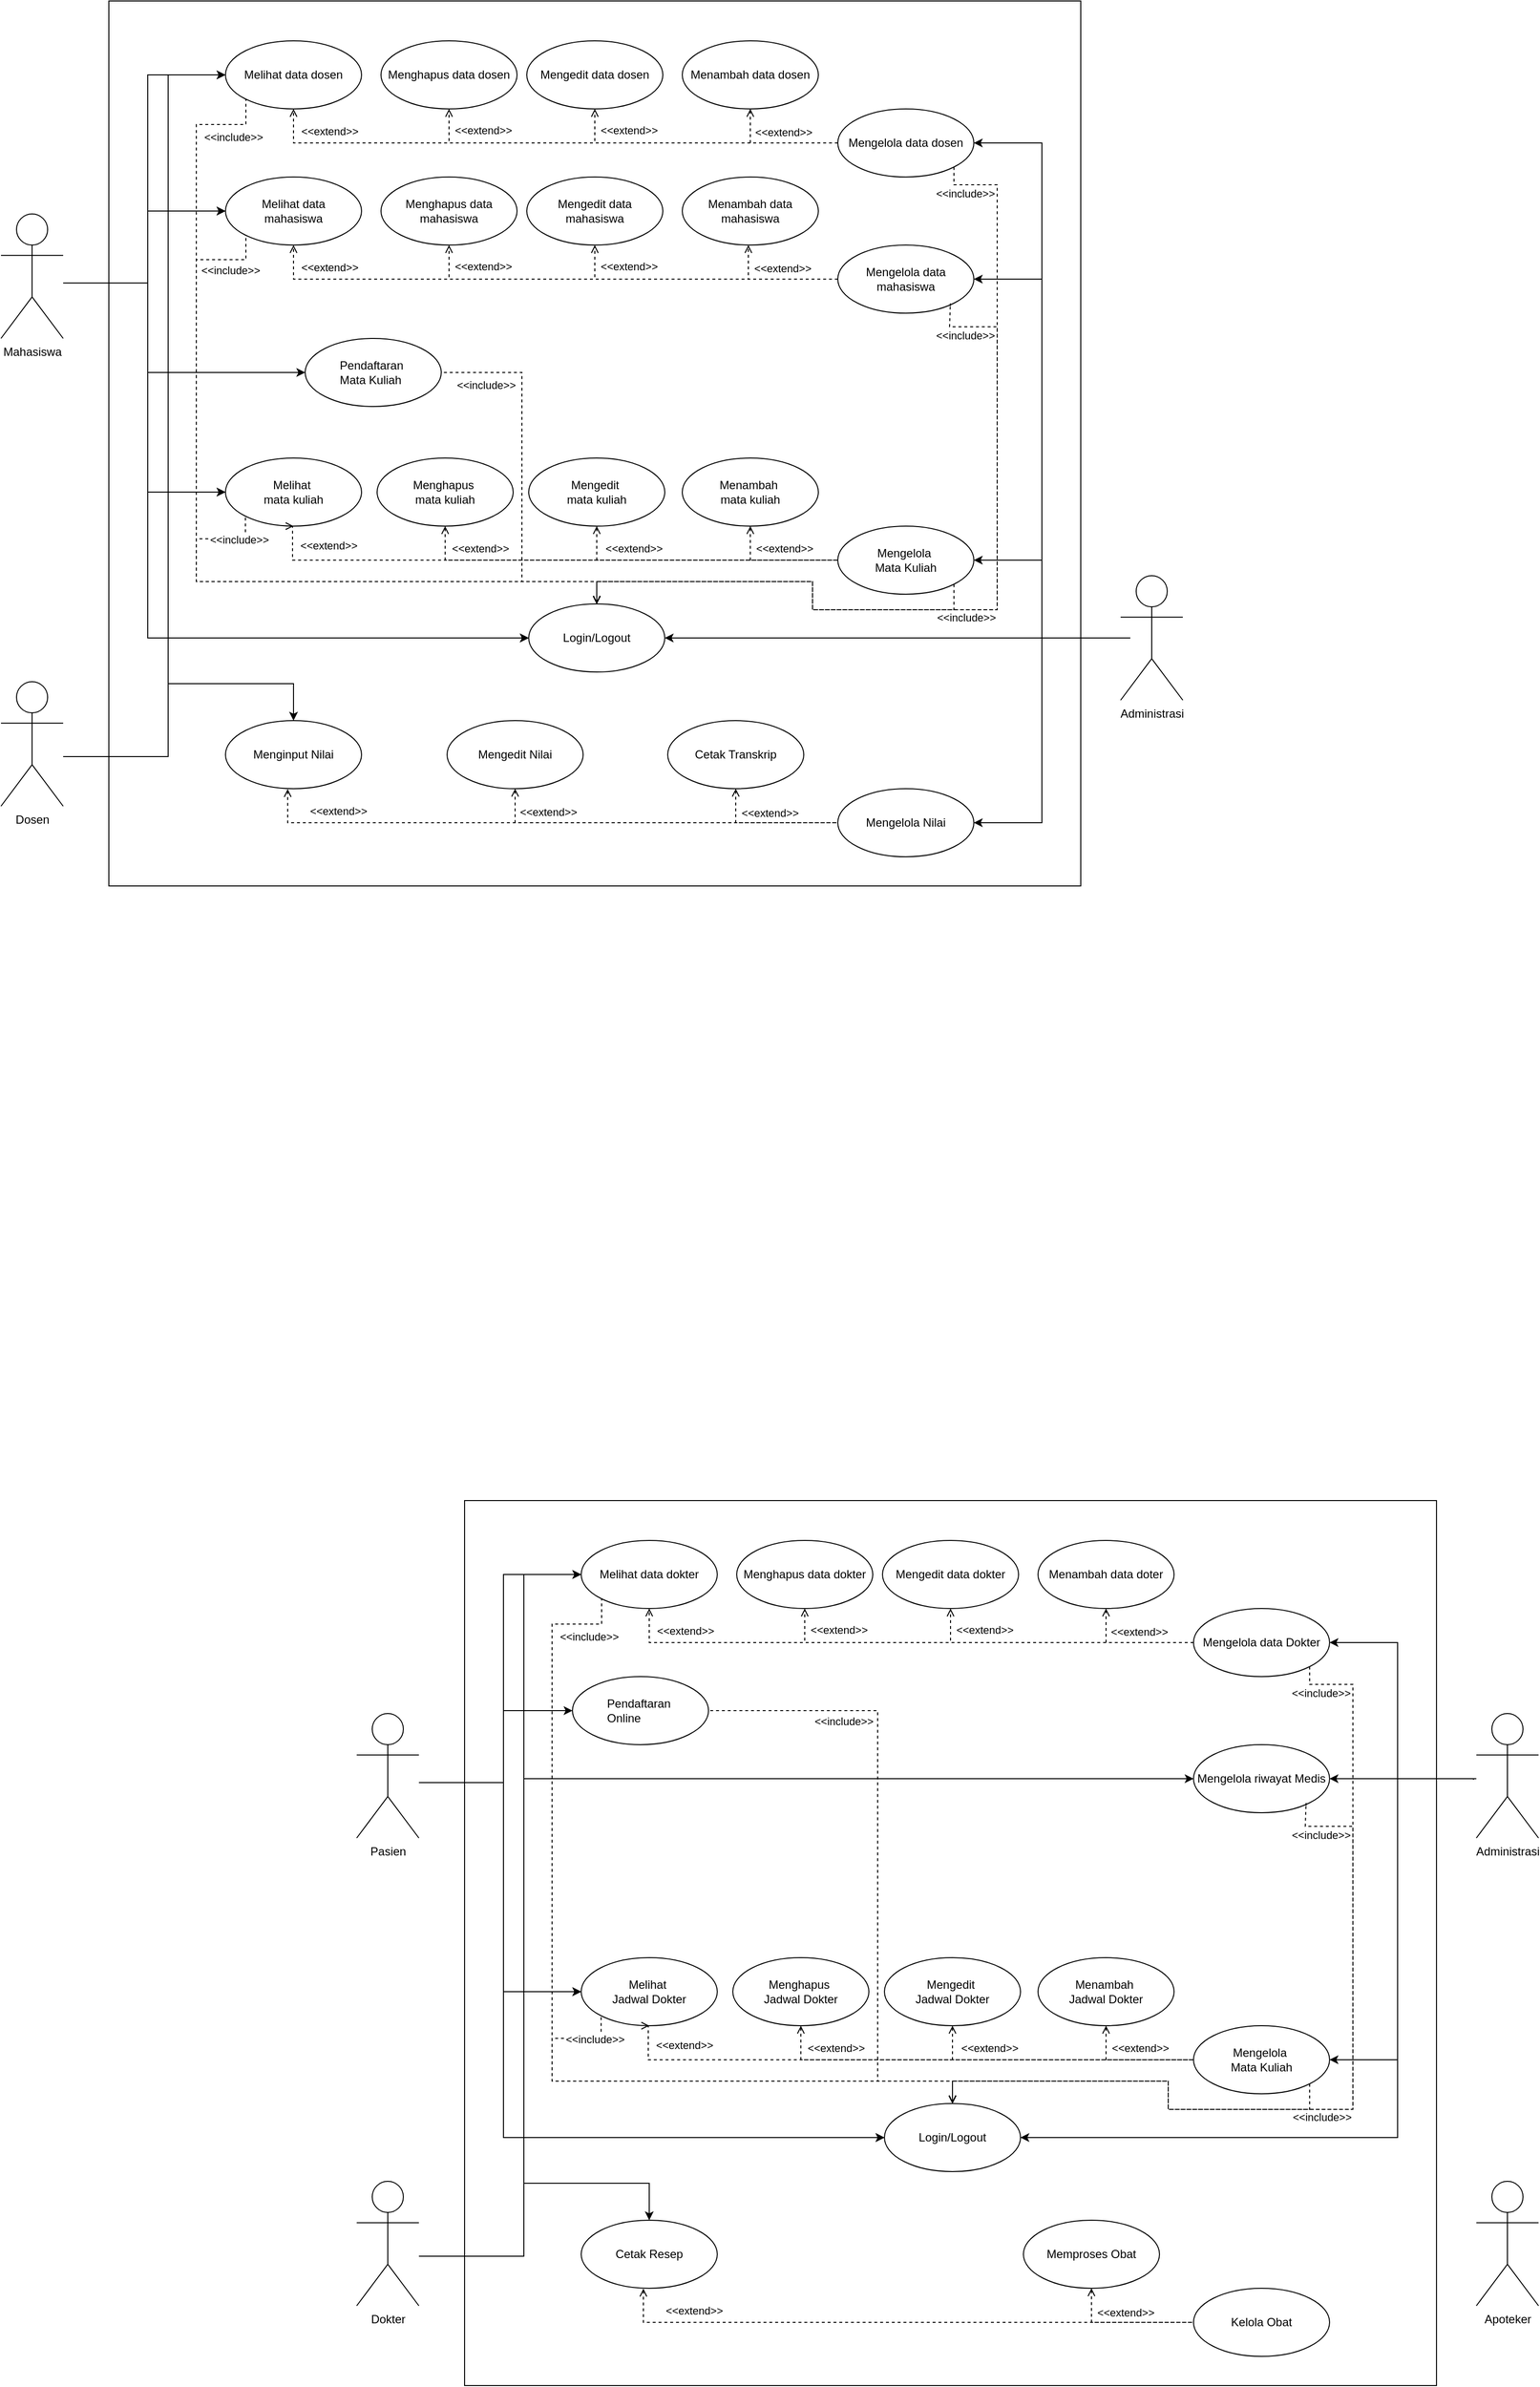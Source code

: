 <mxfile version="27.1.1">
  <diagram name="Page-1" id="8rumgHe_mMXuu5AurqN6">
    <mxGraphModel dx="4810" dy="235" grid="0" gridSize="10" guides="1" tooltips="1" connect="1" arrows="1" fold="1" page="0" pageScale="1" pageWidth="850" pageHeight="1100" math="0" shadow="0">
      <root>
        <mxCell id="0" />
        <mxCell id="1" parent="0" />
        <mxCell id="7anrpOQ25bI4DpiW1EM_-331" value="" style="rounded=0;whiteSpace=wrap;html=1;movable=1;resizable=1;rotatable=1;deletable=1;editable=1;locked=0;connectable=1;" vertex="1" parent="1">
          <mxGeometry x="-1225" y="1951" width="1000" height="910" as="geometry" />
        </mxCell>
        <mxCell id="7anrpOQ25bI4DpiW1EM_-332" style="edgeStyle=orthogonalEdgeStyle;rounded=0;orthogonalLoop=1;jettySize=auto;html=1;entryX=0;entryY=1;entryDx=0;entryDy=0;endArrow=none;endFill=0;dashed=1;startArrow=open;startFill=0;" edge="1" parent="1" source="7anrpOQ25bI4DpiW1EM_-335" target="7anrpOQ25bI4DpiW1EM_-396">
          <mxGeometry relative="1" as="geometry">
            <Array as="points">
              <mxPoint x="-723" y="2548" />
              <mxPoint x="-1135" y="2548" />
              <mxPoint x="-1135" y="2504" />
              <mxPoint x="-1085" y="2504" />
            </Array>
          </mxGeometry>
        </mxCell>
        <mxCell id="7anrpOQ25bI4DpiW1EM_-333" value="&amp;lt;&amp;lt;include&amp;gt;&amp;gt;" style="edgeLabel;html=1;align=center;verticalAlign=middle;resizable=0;points=[];" connectable="0" vertex="1" parent="7anrpOQ25bI4DpiW1EM_-332">
          <mxGeometry x="0.379" y="1" relative="1" as="geometry">
            <mxPoint x="-10" y="-44" as="offset" />
          </mxGeometry>
        </mxCell>
        <mxCell id="7anrpOQ25bI4DpiW1EM_-335" value="Login/Logout" style="ellipse;whiteSpace=wrap;html=1;" vertex="1" parent="1">
          <mxGeometry x="-793" y="2571" width="140" height="70" as="geometry" />
        </mxCell>
        <mxCell id="7anrpOQ25bI4DpiW1EM_-336" style="edgeStyle=orthogonalEdgeStyle;rounded=0;orthogonalLoop=1;jettySize=auto;html=1;entryX=0.5;entryY=1;entryDx=0;entryDy=0;dashed=1;startArrow=none;startFill=0;endArrow=open;endFill=0;" edge="1" parent="1" source="7anrpOQ25bI4DpiW1EM_-338" target="7anrpOQ25bI4DpiW1EM_-341">
          <mxGeometry relative="1" as="geometry" />
        </mxCell>
        <mxCell id="7anrpOQ25bI4DpiW1EM_-337" value="&amp;lt;&amp;lt;extend&amp;gt;&amp;gt;" style="edgeLabel;html=1;align=center;verticalAlign=middle;resizable=0;points=[];" connectable="0" vertex="1" parent="7anrpOQ25bI4DpiW1EM_-336">
          <mxGeometry x="0.819" y="-2" relative="1" as="geometry">
            <mxPoint x="32" y="12" as="offset" />
          </mxGeometry>
        </mxCell>
        <mxCell id="7anrpOQ25bI4DpiW1EM_-338" value="Mengelola data dosen" style="ellipse;whiteSpace=wrap;html=1;" vertex="1" parent="1">
          <mxGeometry x="-475" y="2062" width="140" height="70" as="geometry" />
        </mxCell>
        <mxCell id="7anrpOQ25bI4DpiW1EM_-339" value="Melihat data dosen" style="ellipse;whiteSpace=wrap;html=1;" vertex="1" parent="1">
          <mxGeometry x="-1105" y="1992" width="140" height="70" as="geometry" />
        </mxCell>
        <mxCell id="7anrpOQ25bI4DpiW1EM_-340" value="Mengedit data dosen" style="ellipse;whiteSpace=wrap;html=1;" vertex="1" parent="1">
          <mxGeometry x="-795" y="1992" width="140" height="70" as="geometry" />
        </mxCell>
        <mxCell id="7anrpOQ25bI4DpiW1EM_-341" value="Menambah data dosen" style="ellipse;whiteSpace=wrap;html=1;" vertex="1" parent="1">
          <mxGeometry x="-635" y="1992" width="140" height="70" as="geometry" />
        </mxCell>
        <mxCell id="7anrpOQ25bI4DpiW1EM_-342" value="Menghapus data dosen" style="ellipse;whiteSpace=wrap;html=1;" vertex="1" parent="1">
          <mxGeometry x="-945" y="1992" width="140" height="70" as="geometry" />
        </mxCell>
        <mxCell id="7anrpOQ25bI4DpiW1EM_-343" style="edgeStyle=orthogonalEdgeStyle;rounded=0;orthogonalLoop=1;jettySize=auto;html=1;entryX=0.5;entryY=1;entryDx=0;entryDy=0;dashed=1;startArrow=none;startFill=0;endArrow=open;exitX=0;exitY=0.5;exitDx=0;exitDy=0;endFill=0;" edge="1" parent="1" source="7anrpOQ25bI4DpiW1EM_-338" target="7anrpOQ25bI4DpiW1EM_-340">
          <mxGeometry relative="1" as="geometry">
            <mxPoint x="-465" y="2107" as="sourcePoint" />
            <mxPoint x="-555" y="2072" as="targetPoint" />
          </mxGeometry>
        </mxCell>
        <mxCell id="7anrpOQ25bI4DpiW1EM_-344" value="&amp;lt;&amp;lt;extend&amp;gt;&amp;gt;" style="edgeLabel;html=1;align=center;verticalAlign=middle;resizable=0;points=[];" connectable="0" vertex="1" parent="7anrpOQ25bI4DpiW1EM_-343">
          <mxGeometry x="0.884" y="-1" relative="1" as="geometry">
            <mxPoint x="34" y="5" as="offset" />
          </mxGeometry>
        </mxCell>
        <mxCell id="7anrpOQ25bI4DpiW1EM_-345" style="edgeStyle=orthogonalEdgeStyle;rounded=0;orthogonalLoop=1;jettySize=auto;html=1;entryX=0.5;entryY=1;entryDx=0;entryDy=0;dashed=1;startArrow=none;startFill=0;endArrow=open;exitX=0;exitY=0.5;exitDx=0;exitDy=0;endFill=0;" edge="1" parent="1" source="7anrpOQ25bI4DpiW1EM_-338" target="7anrpOQ25bI4DpiW1EM_-342">
          <mxGeometry relative="1" as="geometry">
            <mxPoint x="-465" y="2107" as="sourcePoint" />
            <mxPoint x="-715" y="2072" as="targetPoint" />
          </mxGeometry>
        </mxCell>
        <mxCell id="7anrpOQ25bI4DpiW1EM_-346" value="&amp;lt;&amp;lt;extend&amp;gt;&amp;gt;" style="edgeLabel;html=1;align=center;verticalAlign=middle;resizable=0;points=[];" connectable="0" vertex="1" parent="7anrpOQ25bI4DpiW1EM_-345">
          <mxGeometry x="0.951" y="-2" relative="1" as="geometry">
            <mxPoint x="33" y="11" as="offset" />
          </mxGeometry>
        </mxCell>
        <mxCell id="7anrpOQ25bI4DpiW1EM_-347" style="edgeStyle=orthogonalEdgeStyle;rounded=0;orthogonalLoop=1;jettySize=auto;html=1;entryX=0.5;entryY=1;entryDx=0;entryDy=0;dashed=1;startArrow=none;startFill=0;endArrow=open;exitX=0;exitY=0.5;exitDx=0;exitDy=0;endFill=0;" edge="1" parent="1" source="7anrpOQ25bI4DpiW1EM_-338" target="7anrpOQ25bI4DpiW1EM_-339">
          <mxGeometry relative="1" as="geometry">
            <mxPoint x="-465" y="2107" as="sourcePoint" />
            <mxPoint x="-865" y="2072" as="targetPoint" />
          </mxGeometry>
        </mxCell>
        <mxCell id="7anrpOQ25bI4DpiW1EM_-348" value="&amp;lt;&amp;lt;extend&amp;gt;&amp;gt;" style="edgeLabel;html=1;align=center;verticalAlign=middle;resizable=0;points=[];" connectable="0" vertex="1" parent="7anrpOQ25bI4DpiW1EM_-347">
          <mxGeometry x="0.612" y="-3" relative="1" as="geometry">
            <mxPoint x="-44" y="-9" as="offset" />
          </mxGeometry>
        </mxCell>
        <mxCell id="7anrpOQ25bI4DpiW1EM_-349" value="Mengelola data mahasiswa" style="ellipse;whiteSpace=wrap;html=1;" vertex="1" parent="1">
          <mxGeometry x="-475" y="2202" width="140" height="70" as="geometry" />
        </mxCell>
        <mxCell id="7anrpOQ25bI4DpiW1EM_-350" value="Melihat data&lt;div&gt;mahasiswa&lt;/div&gt;" style="ellipse;whiteSpace=wrap;html=1;" vertex="1" parent="1">
          <mxGeometry x="-1105" y="2132" width="140" height="70" as="geometry" />
        </mxCell>
        <mxCell id="7anrpOQ25bI4DpiW1EM_-351" value="Mengedit data mahasiswa" style="ellipse;whiteSpace=wrap;html=1;" vertex="1" parent="1">
          <mxGeometry x="-795" y="2132" width="140" height="70" as="geometry" />
        </mxCell>
        <mxCell id="7anrpOQ25bI4DpiW1EM_-352" value="Menambah data mahasiswa" style="ellipse;whiteSpace=wrap;html=1;" vertex="1" parent="1">
          <mxGeometry x="-635" y="2132" width="140" height="70" as="geometry" />
        </mxCell>
        <mxCell id="7anrpOQ25bI4DpiW1EM_-353" value="Menghapus data mahasiswa" style="ellipse;whiteSpace=wrap;html=1;" vertex="1" parent="1">
          <mxGeometry x="-945" y="2132" width="140" height="70" as="geometry" />
        </mxCell>
        <mxCell id="7anrpOQ25bI4DpiW1EM_-354" style="edgeStyle=orthogonalEdgeStyle;rounded=0;orthogonalLoop=1;jettySize=auto;html=1;entryX=0.5;entryY=1;entryDx=0;entryDy=0;dashed=1;startArrow=none;startFill=0;endArrow=open;exitX=0;exitY=0.5;exitDx=0;exitDy=0;endFill=0;" edge="1" parent="1" source="7anrpOQ25bI4DpiW1EM_-349" target="7anrpOQ25bI4DpiW1EM_-351">
          <mxGeometry relative="1" as="geometry">
            <mxPoint x="-465" y="2247" as="sourcePoint" />
            <mxPoint x="-555" y="2212" as="targetPoint" />
          </mxGeometry>
        </mxCell>
        <mxCell id="7anrpOQ25bI4DpiW1EM_-355" value="&amp;lt;&amp;lt;extend&amp;gt;&amp;gt;" style="edgeLabel;html=1;align=center;verticalAlign=middle;resizable=0;points=[];" connectable="0" vertex="1" parent="7anrpOQ25bI4DpiW1EM_-354">
          <mxGeometry x="0.884" y="-1" relative="1" as="geometry">
            <mxPoint x="34" y="5" as="offset" />
          </mxGeometry>
        </mxCell>
        <mxCell id="7anrpOQ25bI4DpiW1EM_-356" style="edgeStyle=orthogonalEdgeStyle;rounded=0;orthogonalLoop=1;jettySize=auto;html=1;entryX=0.5;entryY=1;entryDx=0;entryDy=0;dashed=1;startArrow=none;startFill=0;endArrow=open;exitX=0;exitY=0.5;exitDx=0;exitDy=0;endFill=0;" edge="1" parent="1" source="7anrpOQ25bI4DpiW1EM_-349" target="7anrpOQ25bI4DpiW1EM_-353">
          <mxGeometry relative="1" as="geometry">
            <mxPoint x="-465" y="2247" as="sourcePoint" />
            <mxPoint x="-715" y="2212" as="targetPoint" />
          </mxGeometry>
        </mxCell>
        <mxCell id="7anrpOQ25bI4DpiW1EM_-357" value="&amp;lt;&amp;lt;extend&amp;gt;&amp;gt;" style="edgeLabel;html=1;align=center;verticalAlign=middle;resizable=0;points=[];" connectable="0" vertex="1" parent="7anrpOQ25bI4DpiW1EM_-356">
          <mxGeometry x="0.951" y="-2" relative="1" as="geometry">
            <mxPoint x="33" y="11" as="offset" />
          </mxGeometry>
        </mxCell>
        <mxCell id="7anrpOQ25bI4DpiW1EM_-358" style="edgeStyle=orthogonalEdgeStyle;rounded=0;orthogonalLoop=1;jettySize=auto;html=1;entryX=0.5;entryY=1;entryDx=0;entryDy=0;dashed=1;startArrow=none;startFill=0;endArrow=open;exitX=0;exitY=0.5;exitDx=0;exitDy=0;endFill=0;" edge="1" parent="1" source="7anrpOQ25bI4DpiW1EM_-349" target="7anrpOQ25bI4DpiW1EM_-350">
          <mxGeometry relative="1" as="geometry">
            <mxPoint x="-465" y="2247" as="sourcePoint" />
            <mxPoint x="-865" y="2212" as="targetPoint" />
          </mxGeometry>
        </mxCell>
        <mxCell id="7anrpOQ25bI4DpiW1EM_-359" value="&amp;lt;&amp;lt;extend&amp;gt;&amp;gt;" style="edgeLabel;html=1;align=center;verticalAlign=middle;resizable=0;points=[];" connectable="0" vertex="1" parent="7anrpOQ25bI4DpiW1EM_-358">
          <mxGeometry x="0.612" y="-3" relative="1" as="geometry">
            <mxPoint x="-44" y="-9" as="offset" />
          </mxGeometry>
        </mxCell>
        <mxCell id="7anrpOQ25bI4DpiW1EM_-360" style="edgeStyle=orthogonalEdgeStyle;rounded=0;orthogonalLoop=1;jettySize=auto;html=1;entryX=1;entryY=0.5;entryDx=0;entryDy=0;" edge="1" parent="1" target="7anrpOQ25bI4DpiW1EM_-338">
          <mxGeometry relative="1" as="geometry">
            <Array as="points">
              <mxPoint x="-265" y="2606" />
              <mxPoint x="-265" y="2097" />
            </Array>
            <mxPoint x="-209" y="2606" as="sourcePoint" />
            <mxPoint x="-335.0" y="2078" as="targetPoint" />
          </mxGeometry>
        </mxCell>
        <mxCell id="7anrpOQ25bI4DpiW1EM_-361" style="edgeStyle=orthogonalEdgeStyle;rounded=0;orthogonalLoop=1;jettySize=auto;html=1;entryX=1;entryY=0.5;entryDx=0;entryDy=0;" edge="1" parent="1">
          <mxGeometry relative="1" as="geometry">
            <Array as="points">
              <mxPoint x="-265" y="2606" />
              <mxPoint x="-265" y="2237" />
            </Array>
            <mxPoint x="-198" y="2606" as="sourcePoint" />
            <mxPoint x="-335.0" y="2237" as="targetPoint" />
          </mxGeometry>
        </mxCell>
        <mxCell id="7anrpOQ25bI4DpiW1EM_-363" style="edgeStyle=orthogonalEdgeStyle;rounded=0;orthogonalLoop=1;jettySize=auto;html=1;entryX=1;entryY=0.5;entryDx=0;entryDy=0;" edge="1" parent="1" source="7anrpOQ25bI4DpiW1EM_-369" target="7anrpOQ25bI4DpiW1EM_-395">
          <mxGeometry relative="1" as="geometry">
            <Array as="points">
              <mxPoint x="-265" y="2606" />
              <mxPoint x="-265" y="2526" />
            </Array>
          </mxGeometry>
        </mxCell>
        <mxCell id="7anrpOQ25bI4DpiW1EM_-364" style="edgeStyle=orthogonalEdgeStyle;rounded=0;orthogonalLoop=1;jettySize=auto;html=1;entryX=1;entryY=0.5;entryDx=0;entryDy=0;" edge="1" parent="1" source="7anrpOQ25bI4DpiW1EM_-369" target="7anrpOQ25bI4DpiW1EM_-335">
          <mxGeometry relative="1" as="geometry">
            <Array as="points">
              <mxPoint x="-223" y="2606" />
              <mxPoint x="-223" y="2606" />
            </Array>
          </mxGeometry>
        </mxCell>
        <mxCell id="7anrpOQ25bI4DpiW1EM_-369" value="Administrasi" style="shape=umlActor;verticalLabelPosition=bottom;verticalAlign=top;html=1;" vertex="1" parent="1">
          <mxGeometry x="-184" y="2542" width="64" height="128" as="geometry" />
        </mxCell>
        <mxCell id="7anrpOQ25bI4DpiW1EM_-370" style="edgeStyle=orthogonalEdgeStyle;rounded=0;orthogonalLoop=1;jettySize=auto;html=1;entryX=0;entryY=0.5;entryDx=0;entryDy=0;" edge="1" parent="1" source="7anrpOQ25bI4DpiW1EM_-377" target="7anrpOQ25bI4DpiW1EM_-339">
          <mxGeometry relative="1" as="geometry">
            <Array as="points">
              <mxPoint x="-1185" y="2241" />
              <mxPoint x="-1185" y="2027" />
            </Array>
          </mxGeometry>
        </mxCell>
        <mxCell id="7anrpOQ25bI4DpiW1EM_-371" style="edgeStyle=orthogonalEdgeStyle;rounded=0;orthogonalLoop=1;jettySize=auto;html=1;" edge="1" parent="1" source="7anrpOQ25bI4DpiW1EM_-377">
          <mxGeometry relative="1" as="geometry">
            <Array as="points">
              <mxPoint x="-1185" y="2241" />
              <mxPoint x="-1185" y="2167" />
            </Array>
            <mxPoint x="-1105" y="2167" as="targetPoint" />
          </mxGeometry>
        </mxCell>
        <mxCell id="7anrpOQ25bI4DpiW1EM_-373" style="edgeStyle=orthogonalEdgeStyle;rounded=0;orthogonalLoop=1;jettySize=auto;html=1;entryX=0;entryY=0.5;entryDx=0;entryDy=0;" edge="1" parent="1" source="7anrpOQ25bI4DpiW1EM_-377" target="7anrpOQ25bI4DpiW1EM_-396">
          <mxGeometry relative="1" as="geometry">
            <Array as="points">
              <mxPoint x="-1185" y="2241" />
              <mxPoint x="-1185" y="2456" />
            </Array>
          </mxGeometry>
        </mxCell>
        <mxCell id="7anrpOQ25bI4DpiW1EM_-374" style="edgeStyle=orthogonalEdgeStyle;rounded=0;orthogonalLoop=1;jettySize=auto;html=1;entryX=0;entryY=0.5;entryDx=0;entryDy=0;" edge="1" parent="1" source="7anrpOQ25bI4DpiW1EM_-377" target="7anrpOQ25bI4DpiW1EM_-335">
          <mxGeometry relative="1" as="geometry">
            <Array as="points">
              <mxPoint x="-1185" y="2241" />
              <mxPoint x="-1185" y="2606" />
            </Array>
          </mxGeometry>
        </mxCell>
        <mxCell id="7anrpOQ25bI4DpiW1EM_-377" value="Mahasiswa" style="shape=umlActor;verticalLabelPosition=bottom;verticalAlign=top;html=1;" vertex="1" parent="1">
          <mxGeometry x="-1336" y="2170" width="64" height="128" as="geometry" />
        </mxCell>
        <mxCell id="7anrpOQ25bI4DpiW1EM_-393" style="edgeStyle=orthogonalEdgeStyle;rounded=0;orthogonalLoop=1;jettySize=auto;html=1;exitX=1;exitY=1;exitDx=0;exitDy=0;entryX=0.5;entryY=0;entryDx=0;entryDy=0;endArrow=open;endFill=0;dashed=1;" edge="1" parent="1" source="7anrpOQ25bI4DpiW1EM_-395" target="7anrpOQ25bI4DpiW1EM_-335">
          <mxGeometry relative="1" as="geometry">
            <Array as="points">
              <mxPoint x="-355" y="2577" />
              <mxPoint x="-501" y="2577" />
              <mxPoint x="-501" y="2548" />
              <mxPoint x="-723" y="2548" />
            </Array>
          </mxGeometry>
        </mxCell>
        <mxCell id="7anrpOQ25bI4DpiW1EM_-394" value="&amp;lt;&amp;lt;include&amp;gt;&amp;gt;" style="edgeLabel;html=1;align=center;verticalAlign=middle;resizable=0;points=[];" connectable="0" vertex="1" parent="7anrpOQ25bI4DpiW1EM_-393">
          <mxGeometry x="-0.952" relative="1" as="geometry">
            <mxPoint x="12" y="24" as="offset" />
          </mxGeometry>
        </mxCell>
        <mxCell id="7anrpOQ25bI4DpiW1EM_-395" value="Mengelola&amp;nbsp;&lt;div&gt;Mata Kuliah&lt;/div&gt;" style="ellipse;whiteSpace=wrap;html=1;" vertex="1" parent="1">
          <mxGeometry x="-475" y="2491" width="140" height="70" as="geometry" />
        </mxCell>
        <mxCell id="7anrpOQ25bI4DpiW1EM_-396" value="Melihat&amp;nbsp;&lt;div&gt;mata kuliah&lt;/div&gt;" style="ellipse;whiteSpace=wrap;html=1;" vertex="1" parent="1">
          <mxGeometry x="-1105" y="2421" width="140" height="70" as="geometry" />
        </mxCell>
        <mxCell id="7anrpOQ25bI4DpiW1EM_-397" style="edgeStyle=orthogonalEdgeStyle;rounded=0;orthogonalLoop=1;jettySize=auto;html=1;entryX=0;entryY=0.5;entryDx=0;entryDy=0;exitX=0.5;exitY=1;exitDx=0;exitDy=0;dashed=1;endArrow=none;endFill=0;startArrow=open;startFill=0;" edge="1" parent="1" source="7anrpOQ25bI4DpiW1EM_-399" target="7anrpOQ25bI4DpiW1EM_-395">
          <mxGeometry relative="1" as="geometry" />
        </mxCell>
        <mxCell id="7anrpOQ25bI4DpiW1EM_-398" value="&amp;lt;&amp;lt;extend&amp;gt;&amp;gt;" style="edgeLabel;html=1;align=center;verticalAlign=middle;resizable=0;points=[];" connectable="0" vertex="1" parent="7anrpOQ25bI4DpiW1EM_-397">
          <mxGeometry x="-0.887" y="1" relative="1" as="geometry">
            <mxPoint x="37" y="7" as="offset" />
          </mxGeometry>
        </mxCell>
        <mxCell id="7anrpOQ25bI4DpiW1EM_-399" value="Mengedit&amp;nbsp;&lt;div&gt;mata kuliah&lt;/div&gt;" style="ellipse;whiteSpace=wrap;html=1;" vertex="1" parent="1">
          <mxGeometry x="-793" y="2421" width="140" height="70" as="geometry" />
        </mxCell>
        <mxCell id="7anrpOQ25bI4DpiW1EM_-400" style="edgeStyle=orthogonalEdgeStyle;rounded=0;orthogonalLoop=1;jettySize=auto;html=1;entryX=0;entryY=0.5;entryDx=0;entryDy=0;exitX=0.5;exitY=1;exitDx=0;exitDy=0;dashed=1;startArrow=open;startFill=0;endArrow=none;endFill=0;" edge="1" parent="1" source="7anrpOQ25bI4DpiW1EM_-402" target="7anrpOQ25bI4DpiW1EM_-395">
          <mxGeometry relative="1" as="geometry" />
        </mxCell>
        <mxCell id="7anrpOQ25bI4DpiW1EM_-401" value="&amp;lt;&amp;lt;extend&amp;gt;&amp;gt;" style="edgeLabel;html=1;align=center;verticalAlign=middle;resizable=0;points=[];" connectable="0" vertex="1" parent="7anrpOQ25bI4DpiW1EM_-400">
          <mxGeometry x="-0.782" y="2" relative="1" as="geometry">
            <mxPoint x="33" y="9" as="offset" />
          </mxGeometry>
        </mxCell>
        <mxCell id="7anrpOQ25bI4DpiW1EM_-402" value="Menambah&amp;nbsp;&lt;div&gt;mata kuliah&lt;/div&gt;" style="ellipse;whiteSpace=wrap;html=1;" vertex="1" parent="1">
          <mxGeometry x="-635" y="2421" width="140" height="70" as="geometry" />
        </mxCell>
        <mxCell id="7anrpOQ25bI4DpiW1EM_-403" style="edgeStyle=orthogonalEdgeStyle;rounded=0;orthogonalLoop=1;jettySize=auto;html=1;entryX=0;entryY=0.5;entryDx=0;entryDy=0;exitX=0.5;exitY=1;exitDx=0;exitDy=0;dashed=1;endArrow=none;endFill=0;startArrow=open;startFill=0;" edge="1" parent="1" source="7anrpOQ25bI4DpiW1EM_-405" target="7anrpOQ25bI4DpiW1EM_-395">
          <mxGeometry relative="1" as="geometry" />
        </mxCell>
        <mxCell id="7anrpOQ25bI4DpiW1EM_-404" value="&amp;lt;&amp;lt;extend&amp;gt;&amp;gt;" style="edgeLabel;html=1;align=center;verticalAlign=middle;resizable=0;points=[];" connectable="0" vertex="1" parent="7anrpOQ25bI4DpiW1EM_-403">
          <mxGeometry x="-0.942" y="-1" relative="1" as="geometry">
            <mxPoint x="37" y="10" as="offset" />
          </mxGeometry>
        </mxCell>
        <mxCell id="7anrpOQ25bI4DpiW1EM_-405" value="Menghapus&amp;nbsp;&lt;div&gt;mata kuliah&lt;/div&gt;" style="ellipse;whiteSpace=wrap;html=1;" vertex="1" parent="1">
          <mxGeometry x="-949" y="2421" width="140" height="70" as="geometry" />
        </mxCell>
        <mxCell id="7anrpOQ25bI4DpiW1EM_-408" style="edgeStyle=orthogonalEdgeStyle;rounded=0;orthogonalLoop=1;jettySize=auto;html=1;entryX=0.5;entryY=1;entryDx=0;entryDy=0;dashed=1;startArrow=open;startFill=0;endArrow=none;exitX=0;exitY=0.5;exitDx=0;exitDy=0;endFill=0;" edge="1" parent="1">
          <mxGeometry relative="1" as="geometry">
            <mxPoint x="-1035" y="2491" as="sourcePoint" />
            <mxPoint x="-475" y="2526" as="targetPoint" />
            <Array as="points">
              <mxPoint x="-1036" y="2491" />
              <mxPoint x="-1036" y="2526" />
            </Array>
          </mxGeometry>
        </mxCell>
        <mxCell id="7anrpOQ25bI4DpiW1EM_-409" value="&amp;lt;&amp;lt;extend&amp;gt;&amp;gt;" style="edgeLabel;html=1;align=center;verticalAlign=middle;resizable=0;points=[];" connectable="0" vertex="1" parent="7anrpOQ25bI4DpiW1EM_-408">
          <mxGeometry x="0.612" y="-3" relative="1" as="geometry">
            <mxPoint x="-408" y="-18" as="offset" />
          </mxGeometry>
        </mxCell>
        <mxCell id="7anrpOQ25bI4DpiW1EM_-430" style="edgeStyle=orthogonalEdgeStyle;rounded=0;orthogonalLoop=1;jettySize=auto;html=1;exitX=0.5;exitY=0.5;exitDx=0;exitDy=0;exitPerimeter=0;entryX=0.5;entryY=0.5;entryDx=0;entryDy=0;entryPerimeter=0;" edge="1" parent="1" source="7anrpOQ25bI4DpiW1EM_-369" target="7anrpOQ25bI4DpiW1EM_-369">
          <mxGeometry relative="1" as="geometry">
            <Array as="points" />
          </mxGeometry>
        </mxCell>
        <mxCell id="7anrpOQ25bI4DpiW1EM_-456" style="edgeStyle=orthogonalEdgeStyle;rounded=0;orthogonalLoop=1;jettySize=auto;html=1;entryX=0;entryY=0.5;entryDx=0;entryDy=0;" edge="1" parent="1" source="7anrpOQ25bI4DpiW1EM_-461" target="7anrpOQ25bI4DpiW1EM_-396">
          <mxGeometry relative="1" as="geometry">
            <mxPoint x="-1110" y="2456" as="targetPoint" />
            <Array as="points">
              <mxPoint x="-1164" y="2728" />
              <mxPoint x="-1164" y="2456" />
            </Array>
          </mxGeometry>
        </mxCell>
        <mxCell id="7anrpOQ25bI4DpiW1EM_-458" style="edgeStyle=orthogonalEdgeStyle;rounded=0;orthogonalLoop=1;jettySize=auto;html=1;entryX=0;entryY=0.5;entryDx=0;entryDy=0;" edge="1" parent="1" source="7anrpOQ25bI4DpiW1EM_-461" target="7anrpOQ25bI4DpiW1EM_-350">
          <mxGeometry relative="1" as="geometry">
            <Array as="points">
              <mxPoint x="-1164" y="2728" />
              <mxPoint x="-1164" y="2167" />
            </Array>
          </mxGeometry>
        </mxCell>
        <mxCell id="7anrpOQ25bI4DpiW1EM_-459" style="edgeStyle=orthogonalEdgeStyle;rounded=0;orthogonalLoop=1;jettySize=auto;html=1;entryX=0;entryY=0.5;entryDx=0;entryDy=0;" edge="1" parent="1" source="7anrpOQ25bI4DpiW1EM_-461" target="7anrpOQ25bI4DpiW1EM_-339">
          <mxGeometry relative="1" as="geometry">
            <Array as="points">
              <mxPoint x="-1164" y="2728" />
              <mxPoint x="-1164" y="2027" />
            </Array>
          </mxGeometry>
        </mxCell>
        <mxCell id="7anrpOQ25bI4DpiW1EM_-461" value="Dosen" style="shape=umlActor;verticalLabelPosition=bottom;verticalAlign=top;html=1;" vertex="1" parent="1">
          <mxGeometry x="-1336" y="2651" width="64" height="128" as="geometry" />
        </mxCell>
        <mxCell id="7anrpOQ25bI4DpiW1EM_-462" style="edgeStyle=orthogonalEdgeStyle;rounded=0;orthogonalLoop=1;jettySize=auto;html=1;" edge="1" parent="1" source="7anrpOQ25bI4DpiW1EM_-461" target="7anrpOQ25bI4DpiW1EM_-335">
          <mxGeometry relative="1" as="geometry">
            <mxPoint x="-794.697" y="2603.18" as="targetPoint" />
            <Array as="points">
              <mxPoint x="-1164" y="2728" />
              <mxPoint x="-1164" y="2606" />
            </Array>
          </mxGeometry>
        </mxCell>
        <mxCell id="7anrpOQ25bI4DpiW1EM_-463" style="edgeStyle=orthogonalEdgeStyle;rounded=0;orthogonalLoop=1;jettySize=auto;html=1;entryX=0.5;entryY=1;entryDx=0;entryDy=0;dashed=1;startArrow=none;startFill=0;endArrow=open;exitX=0;exitY=0.5;exitDx=0;exitDy=0;endFill=0;" edge="1" parent="1" source="7anrpOQ25bI4DpiW1EM_-349">
          <mxGeometry relative="1" as="geometry">
            <mxPoint x="-440" y="2238" as="sourcePoint" />
            <mxPoint x="-567" y="2202" as="targetPoint" />
            <Array as="points">
              <mxPoint x="-567" y="2237" />
            </Array>
          </mxGeometry>
        </mxCell>
        <mxCell id="7anrpOQ25bI4DpiW1EM_-464" value="&amp;lt;&amp;lt;extend&amp;gt;&amp;gt;" style="edgeLabel;html=1;align=center;verticalAlign=middle;resizable=0;points=[];" connectable="0" vertex="1" parent="7anrpOQ25bI4DpiW1EM_-463">
          <mxGeometry x="0.884" y="-1" relative="1" as="geometry">
            <mxPoint x="34" y="16" as="offset" />
          </mxGeometry>
        </mxCell>
        <mxCell id="7anrpOQ25bI4DpiW1EM_-466" style="edgeStyle=orthogonalEdgeStyle;rounded=0;orthogonalLoop=1;jettySize=auto;html=1;endArrow=none;endFill=0;dashed=1;startArrow=open;startFill=0;" edge="1" parent="1" target="7anrpOQ25bI4DpiW1EM_-350">
          <mxGeometry relative="1" as="geometry">
            <Array as="points">
              <mxPoint x="-723" y="2548" />
              <mxPoint x="-1135" y="2548" />
              <mxPoint x="-1135" y="2217" />
              <mxPoint x="-1084" y="2217" />
            </Array>
            <mxPoint x="-723" y="2571" as="sourcePoint" />
            <mxPoint x="-1085" y="2192" as="targetPoint" />
          </mxGeometry>
        </mxCell>
        <mxCell id="7anrpOQ25bI4DpiW1EM_-468" value="&amp;lt;&amp;lt;include&amp;gt;&amp;gt;" style="edgeLabel;html=1;align=center;verticalAlign=middle;resizable=0;points=[];" connectable="0" vertex="1" parent="7anrpOQ25bI4DpiW1EM_-466">
          <mxGeometry x="0.902" y="1" relative="1" as="geometry">
            <mxPoint y="12" as="offset" />
          </mxGeometry>
        </mxCell>
        <mxCell id="7anrpOQ25bI4DpiW1EM_-469" style="edgeStyle=orthogonalEdgeStyle;rounded=0;orthogonalLoop=1;jettySize=auto;html=1;endArrow=none;endFill=0;dashed=1;startArrow=open;startFill=0;" edge="1" parent="1" source="7anrpOQ25bI4DpiW1EM_-335" target="7anrpOQ25bI4DpiW1EM_-339">
          <mxGeometry relative="1" as="geometry">
            <Array as="points">
              <mxPoint x="-723" y="2548" />
              <mxPoint x="-1135" y="2548" />
              <mxPoint x="-1135" y="2078" />
              <mxPoint x="-1084" y="2078" />
            </Array>
            <mxPoint x="-723" y="2549" as="sourcePoint" />
            <mxPoint x="-1084" y="2170" as="targetPoint" />
          </mxGeometry>
        </mxCell>
        <mxCell id="7anrpOQ25bI4DpiW1EM_-470" value="&amp;lt;&amp;lt;include&amp;gt;&amp;gt;" style="edgeLabel;html=1;align=center;verticalAlign=middle;resizable=0;points=[];" connectable="0" vertex="1" parent="7anrpOQ25bI4DpiW1EM_-469">
          <mxGeometry x="0.902" y="1" relative="1" as="geometry">
            <mxPoint x="9" y="14" as="offset" />
          </mxGeometry>
        </mxCell>
        <mxCell id="7anrpOQ25bI4DpiW1EM_-477" style="edgeStyle=orthogonalEdgeStyle;rounded=0;orthogonalLoop=1;jettySize=auto;html=1;entryX=0.5;entryY=0;entryDx=0;entryDy=0;dashed=1;endArrow=open;endFill=0;exitX=0.827;exitY=0.897;exitDx=0;exitDy=0;exitPerimeter=0;" edge="1" parent="1" source="7anrpOQ25bI4DpiW1EM_-349" target="7anrpOQ25bI4DpiW1EM_-335">
          <mxGeometry relative="1" as="geometry">
            <mxPoint x="-345" y="2266" as="sourcePoint" />
            <mxPoint x="-713" y="2581" as="targetPoint" />
            <Array as="points">
              <mxPoint x="-359" y="2262" />
              <mxPoint x="-360" y="2262" />
              <mxPoint x="-360" y="2286" />
              <mxPoint x="-311" y="2286" />
              <mxPoint x="-311" y="2577" />
              <mxPoint x="-501" y="2577" />
              <mxPoint x="-501" y="2548" />
              <mxPoint x="-723" y="2548" />
            </Array>
          </mxGeometry>
        </mxCell>
        <mxCell id="7anrpOQ25bI4DpiW1EM_-478" value="&amp;lt;&amp;lt;include&amp;gt;&amp;gt;" style="edgeLabel;html=1;align=center;verticalAlign=middle;resizable=0;points=[];" connectable="0" vertex="1" parent="7anrpOQ25bI4DpiW1EM_-477">
          <mxGeometry x="-0.836" y="2" relative="1" as="geometry">
            <mxPoint x="-25" y="11" as="offset" />
          </mxGeometry>
        </mxCell>
        <mxCell id="7anrpOQ25bI4DpiW1EM_-487" style="edgeStyle=orthogonalEdgeStyle;rounded=0;orthogonalLoop=1;jettySize=auto;html=1;entryX=0.5;entryY=0;entryDx=0;entryDy=0;exitX=1;exitY=1;exitDx=0;exitDy=0;dashed=1;endArrow=open;endFill=0;" edge="1" parent="1" source="7anrpOQ25bI4DpiW1EM_-338" target="7anrpOQ25bI4DpiW1EM_-335">
          <mxGeometry relative="1" as="geometry">
            <mxPoint x="-346" y="2411" as="sourcePoint" />
            <mxPoint x="-713" y="2581" as="targetPoint" />
            <Array as="points">
              <mxPoint x="-355" y="2140" />
              <mxPoint x="-311" y="2140" />
              <mxPoint x="-311" y="2577" />
              <mxPoint x="-501" y="2577" />
              <mxPoint x="-501" y="2548" />
              <mxPoint x="-723" y="2548" />
            </Array>
          </mxGeometry>
        </mxCell>
        <mxCell id="7anrpOQ25bI4DpiW1EM_-488" value="&amp;lt;&amp;lt;include&amp;gt;&amp;gt;" style="edgeLabel;html=1;align=center;verticalAlign=middle;resizable=0;points=[];" connectable="0" vertex="1" parent="7anrpOQ25bI4DpiW1EM_-487">
          <mxGeometry x="-0.861" y="2" relative="1" as="geometry">
            <mxPoint x="-35" y="5" as="offset" />
          </mxGeometry>
        </mxCell>
        <mxCell id="7anrpOQ25bI4DpiW1EM_-491" value="&lt;div style=&quot;text-align: left;&quot;&gt;Pendaftaran&amp;nbsp;&lt;/div&gt;&lt;div style=&quot;text-align: left;&quot;&gt;Mata Kuliah&lt;/div&gt;" style="ellipse;whiteSpace=wrap;html=1;" vertex="1" parent="1">
          <mxGeometry x="-1023" y="2298" width="140" height="70" as="geometry" />
        </mxCell>
        <mxCell id="7anrpOQ25bI4DpiW1EM_-494" style="edgeStyle=orthogonalEdgeStyle;rounded=0;orthogonalLoop=1;jettySize=auto;html=1;entryX=0;entryY=0.5;entryDx=0;entryDy=0;" edge="1" parent="1" target="7anrpOQ25bI4DpiW1EM_-491">
          <mxGeometry relative="1" as="geometry">
            <Array as="points">
              <mxPoint x="-1262" y="2241" />
              <mxPoint x="-1185" y="2241" />
              <mxPoint x="-1185" y="2333" />
            </Array>
            <mxPoint x="-1271" y="2241" as="sourcePoint" />
            <mxPoint x="-1091" y="2766" as="targetPoint" />
          </mxGeometry>
        </mxCell>
        <mxCell id="7anrpOQ25bI4DpiW1EM_-495" style="edgeStyle=orthogonalEdgeStyle;rounded=0;orthogonalLoop=1;jettySize=auto;html=1;entryX=1;entryY=0.5;entryDx=0;entryDy=0;endArrow=none;endFill=0;dashed=1;startArrow=open;startFill=0;exitX=0.5;exitY=0;exitDx=0;exitDy=0;" edge="1" parent="1" source="7anrpOQ25bI4DpiW1EM_-335" target="7anrpOQ25bI4DpiW1EM_-491">
          <mxGeometry relative="1" as="geometry">
            <Array as="points">
              <mxPoint x="-723" y="2548" />
              <mxPoint x="-800" y="2548" />
              <mxPoint x="-800" y="2333" />
            </Array>
            <mxPoint x="-713" y="2581" as="sourcePoint" />
            <mxPoint x="-1074" y="2491" as="targetPoint" />
          </mxGeometry>
        </mxCell>
        <mxCell id="7anrpOQ25bI4DpiW1EM_-496" value="&amp;lt;&amp;lt;include&amp;gt;&amp;gt;" style="edgeLabel;html=1;align=center;verticalAlign=middle;resizable=0;points=[];" connectable="0" vertex="1" parent="7anrpOQ25bI4DpiW1EM_-495">
          <mxGeometry x="0.379" y="1" relative="1" as="geometry">
            <mxPoint x="-36" y="-28" as="offset" />
          </mxGeometry>
        </mxCell>
        <mxCell id="7anrpOQ25bI4DpiW1EM_-498" value="Mengelola Nilai" style="ellipse;whiteSpace=wrap;html=1;" vertex="1" parent="1">
          <mxGeometry x="-475" y="2761" width="140" height="70" as="geometry" />
        </mxCell>
        <mxCell id="7anrpOQ25bI4DpiW1EM_-499" value="Menginput Nilai" style="ellipse;whiteSpace=wrap;html=1;" vertex="1" parent="1">
          <mxGeometry x="-1105" y="2691" width="140" height="70" as="geometry" />
        </mxCell>
        <mxCell id="7anrpOQ25bI4DpiW1EM_-500" value="Mengedit Nilai" style="ellipse;whiteSpace=wrap;html=1;" vertex="1" parent="1">
          <mxGeometry x="-877" y="2691" width="140" height="70" as="geometry" />
        </mxCell>
        <mxCell id="7anrpOQ25bI4DpiW1EM_-501" value="Cetak Transkrip" style="ellipse;whiteSpace=wrap;html=1;" vertex="1" parent="1">
          <mxGeometry x="-650" y="2691" width="140" height="70" as="geometry" />
        </mxCell>
        <mxCell id="7anrpOQ25bI4DpiW1EM_-502" style="edgeStyle=orthogonalEdgeStyle;rounded=0;orthogonalLoop=1;jettySize=auto;html=1;entryX=1;entryY=0.5;entryDx=0;entryDy=0;" edge="1" parent="1" target="7anrpOQ25bI4DpiW1EM_-498">
          <mxGeometry relative="1" as="geometry">
            <Array as="points">
              <mxPoint x="-174" y="2606" />
              <mxPoint x="-265" y="2606" />
              <mxPoint x="-265" y="2796" />
            </Array>
            <mxPoint x="-174" y="2606" as="sourcePoint" />
            <mxPoint x="-325" y="2536" as="targetPoint" />
          </mxGeometry>
        </mxCell>
        <mxCell id="7anrpOQ25bI4DpiW1EM_-503" style="edgeStyle=orthogonalEdgeStyle;rounded=0;orthogonalLoop=1;jettySize=auto;html=1;entryX=0;entryY=0.5;entryDx=0;entryDy=0;exitX=0.5;exitY=1;exitDx=0;exitDy=0;dashed=1;startArrow=open;startFill=0;endArrow=none;endFill=0;" edge="1" parent="1" source="7anrpOQ25bI4DpiW1EM_-501" target="7anrpOQ25bI4DpiW1EM_-498">
          <mxGeometry relative="1" as="geometry">
            <mxPoint x="-555" y="2501" as="sourcePoint" />
            <mxPoint x="-465" y="2536" as="targetPoint" />
          </mxGeometry>
        </mxCell>
        <mxCell id="7anrpOQ25bI4DpiW1EM_-504" value="&amp;lt;&amp;lt;extend&amp;gt;&amp;gt;" style="edgeLabel;html=1;align=center;verticalAlign=middle;resizable=0;points=[];" connectable="0" vertex="1" parent="7anrpOQ25bI4DpiW1EM_-503">
          <mxGeometry x="-0.782" y="2" relative="1" as="geometry">
            <mxPoint x="33" y="9" as="offset" />
          </mxGeometry>
        </mxCell>
        <mxCell id="7anrpOQ25bI4DpiW1EM_-505" style="edgeStyle=orthogonalEdgeStyle;rounded=0;orthogonalLoop=1;jettySize=auto;html=1;exitX=0.5;exitY=1;exitDx=0;exitDy=0;dashed=1;startArrow=open;startFill=0;endArrow=none;endFill=0;" edge="1" parent="1" source="7anrpOQ25bI4DpiW1EM_-500" target="7anrpOQ25bI4DpiW1EM_-498">
          <mxGeometry relative="1" as="geometry">
            <mxPoint x="-570" y="2771" as="sourcePoint" />
            <mxPoint x="-464" y="2805" as="targetPoint" />
            <Array as="points">
              <mxPoint x="-807" y="2796" />
            </Array>
          </mxGeometry>
        </mxCell>
        <mxCell id="7anrpOQ25bI4DpiW1EM_-506" value="&amp;lt;&amp;lt;extend&amp;gt;&amp;gt;" style="edgeLabel;html=1;align=center;verticalAlign=middle;resizable=0;points=[];" connectable="0" vertex="1" parent="7anrpOQ25bI4DpiW1EM_-505">
          <mxGeometry x="-0.782" y="2" relative="1" as="geometry">
            <mxPoint x="29" y="-9" as="offset" />
          </mxGeometry>
        </mxCell>
        <mxCell id="7anrpOQ25bI4DpiW1EM_-507" style="edgeStyle=orthogonalEdgeStyle;rounded=0;orthogonalLoop=1;jettySize=auto;html=1;exitX=0.457;exitY=1.005;exitDx=0;exitDy=0;dashed=1;startArrow=open;startFill=0;endArrow=none;endFill=0;exitPerimeter=0;entryX=0;entryY=0.5;entryDx=0;entryDy=0;" edge="1" parent="1" source="7anrpOQ25bI4DpiW1EM_-499" target="7anrpOQ25bI4DpiW1EM_-498">
          <mxGeometry relative="1" as="geometry">
            <mxPoint x="-850" y="2771" as="sourcePoint" />
            <mxPoint x="-465" y="2806" as="targetPoint" />
            <Array as="points">
              <mxPoint x="-1041" y="2796" />
            </Array>
          </mxGeometry>
        </mxCell>
        <mxCell id="7anrpOQ25bI4DpiW1EM_-508" value="&amp;lt;&amp;lt;extend&amp;gt;&amp;gt;" style="edgeLabel;html=1;align=center;verticalAlign=middle;resizable=0;points=[];" connectable="0" vertex="1" parent="7anrpOQ25bI4DpiW1EM_-507">
          <mxGeometry x="-0.782" y="2" relative="1" as="geometry">
            <mxPoint x="21" y="-10" as="offset" />
          </mxGeometry>
        </mxCell>
        <mxCell id="7anrpOQ25bI4DpiW1EM_-509" style="edgeStyle=orthogonalEdgeStyle;rounded=0;orthogonalLoop=1;jettySize=auto;html=1;" edge="1" parent="1" source="7anrpOQ25bI4DpiW1EM_-461" target="7anrpOQ25bI4DpiW1EM_-499">
          <mxGeometry relative="1" as="geometry">
            <mxPoint x="-783" y="2616" as="targetPoint" />
            <Array as="points">
              <mxPoint x="-1164" y="2728" />
              <mxPoint x="-1164" y="2653" />
              <mxPoint x="-1035" y="2653" />
            </Array>
            <mxPoint x="-1262" y="2738" as="sourcePoint" />
          </mxGeometry>
        </mxCell>
        <mxCell id="7anrpOQ25bI4DpiW1EM_-648" value="" style="rounded=0;whiteSpace=wrap;html=1;movable=1;resizable=1;rotatable=1;deletable=1;editable=1;locked=0;connectable=1;" vertex="1" parent="1">
          <mxGeometry x="-859" y="3493" width="1000" height="910" as="geometry" />
        </mxCell>
        <mxCell id="7anrpOQ25bI4DpiW1EM_-649" style="edgeStyle=orthogonalEdgeStyle;rounded=0;orthogonalLoop=1;jettySize=auto;html=1;entryX=0;entryY=1;entryDx=0;entryDy=0;endArrow=none;endFill=0;dashed=1;startArrow=open;startFill=0;" edge="1" parent="1" source="7anrpOQ25bI4DpiW1EM_-651" target="7anrpOQ25bI4DpiW1EM_-678">
          <mxGeometry relative="1" as="geometry">
            <Array as="points">
              <mxPoint x="-357" y="4090" />
              <mxPoint x="-769" y="4090" />
              <mxPoint x="-769" y="4046" />
              <mxPoint x="-719" y="4046" />
            </Array>
          </mxGeometry>
        </mxCell>
        <mxCell id="7anrpOQ25bI4DpiW1EM_-650" value="&amp;lt;&amp;lt;include&amp;gt;&amp;gt;" style="edgeLabel;html=1;align=center;verticalAlign=middle;resizable=0;points=[];" connectable="0" vertex="1" parent="7anrpOQ25bI4DpiW1EM_-649">
          <mxGeometry x="0.379" y="1" relative="1" as="geometry">
            <mxPoint x="-10" y="-44" as="offset" />
          </mxGeometry>
        </mxCell>
        <mxCell id="7anrpOQ25bI4DpiW1EM_-651" value="Login/Logout" style="ellipse;whiteSpace=wrap;html=1;" vertex="1" parent="1">
          <mxGeometry x="-427" y="4113" width="140" height="70" as="geometry" />
        </mxCell>
        <mxCell id="7anrpOQ25bI4DpiW1EM_-652" style="edgeStyle=orthogonalEdgeStyle;rounded=0;orthogonalLoop=1;jettySize=auto;html=1;entryX=0.5;entryY=1;entryDx=0;entryDy=0;dashed=1;startArrow=none;startFill=0;endArrow=open;endFill=0;" edge="1" parent="1" source="7anrpOQ25bI4DpiW1EM_-654" target="7anrpOQ25bI4DpiW1EM_-657">
          <mxGeometry relative="1" as="geometry" />
        </mxCell>
        <mxCell id="7anrpOQ25bI4DpiW1EM_-653" value="&amp;lt;&amp;lt;extend&amp;gt;&amp;gt;" style="edgeLabel;html=1;align=center;verticalAlign=middle;resizable=0;points=[];" connectable="0" vertex="1" parent="7anrpOQ25bI4DpiW1EM_-652">
          <mxGeometry x="0.819" y="-2" relative="1" as="geometry">
            <mxPoint x="32" y="12" as="offset" />
          </mxGeometry>
        </mxCell>
        <mxCell id="7anrpOQ25bI4DpiW1EM_-654" value="Mengelola data Dokter" style="ellipse;whiteSpace=wrap;html=1;" vertex="1" parent="1">
          <mxGeometry x="-109" y="3604" width="140" height="70" as="geometry" />
        </mxCell>
        <mxCell id="7anrpOQ25bI4DpiW1EM_-655" value="Melihat data dokter" style="ellipse;whiteSpace=wrap;html=1;" vertex="1" parent="1">
          <mxGeometry x="-739" y="3534" width="140" height="70" as="geometry" />
        </mxCell>
        <mxCell id="7anrpOQ25bI4DpiW1EM_-656" value="Mengedit data dokter" style="ellipse;whiteSpace=wrap;html=1;" vertex="1" parent="1">
          <mxGeometry x="-429" y="3534" width="140" height="70" as="geometry" />
        </mxCell>
        <mxCell id="7anrpOQ25bI4DpiW1EM_-657" value="Menambah data doter" style="ellipse;whiteSpace=wrap;html=1;" vertex="1" parent="1">
          <mxGeometry x="-269" y="3534" width="140" height="70" as="geometry" />
        </mxCell>
        <mxCell id="7anrpOQ25bI4DpiW1EM_-658" value="Menghapus data dokter" style="ellipse;whiteSpace=wrap;html=1;" vertex="1" parent="1">
          <mxGeometry x="-579" y="3534" width="140" height="70" as="geometry" />
        </mxCell>
        <mxCell id="7anrpOQ25bI4DpiW1EM_-659" style="edgeStyle=orthogonalEdgeStyle;rounded=0;orthogonalLoop=1;jettySize=auto;html=1;entryX=0.5;entryY=1;entryDx=0;entryDy=0;dashed=1;startArrow=none;startFill=0;endArrow=open;exitX=0;exitY=0.5;exitDx=0;exitDy=0;endFill=0;" edge="1" parent="1" source="7anrpOQ25bI4DpiW1EM_-654" target="7anrpOQ25bI4DpiW1EM_-656">
          <mxGeometry relative="1" as="geometry">
            <mxPoint x="-99" y="3649" as="sourcePoint" />
            <mxPoint x="-189" y="3614" as="targetPoint" />
          </mxGeometry>
        </mxCell>
        <mxCell id="7anrpOQ25bI4DpiW1EM_-660" value="&amp;lt;&amp;lt;extend&amp;gt;&amp;gt;" style="edgeLabel;html=1;align=center;verticalAlign=middle;resizable=0;points=[];" connectable="0" vertex="1" parent="7anrpOQ25bI4DpiW1EM_-659">
          <mxGeometry x="0.884" y="-1" relative="1" as="geometry">
            <mxPoint x="34" y="5" as="offset" />
          </mxGeometry>
        </mxCell>
        <mxCell id="7anrpOQ25bI4DpiW1EM_-661" style="edgeStyle=orthogonalEdgeStyle;rounded=0;orthogonalLoop=1;jettySize=auto;html=1;entryX=0.5;entryY=1;entryDx=0;entryDy=0;dashed=1;startArrow=none;startFill=0;endArrow=open;exitX=0;exitY=0.5;exitDx=0;exitDy=0;endFill=0;" edge="1" parent="1" source="7anrpOQ25bI4DpiW1EM_-654" target="7anrpOQ25bI4DpiW1EM_-658">
          <mxGeometry relative="1" as="geometry">
            <mxPoint x="-99" y="3649" as="sourcePoint" />
            <mxPoint x="-349" y="3614" as="targetPoint" />
          </mxGeometry>
        </mxCell>
        <mxCell id="7anrpOQ25bI4DpiW1EM_-662" value="&amp;lt;&amp;lt;extend&amp;gt;&amp;gt;" style="edgeLabel;html=1;align=center;verticalAlign=middle;resizable=0;points=[];" connectable="0" vertex="1" parent="7anrpOQ25bI4DpiW1EM_-661">
          <mxGeometry x="0.951" y="-2" relative="1" as="geometry">
            <mxPoint x="33" y="11" as="offset" />
          </mxGeometry>
        </mxCell>
        <mxCell id="7anrpOQ25bI4DpiW1EM_-663" style="edgeStyle=orthogonalEdgeStyle;rounded=0;orthogonalLoop=1;jettySize=auto;html=1;entryX=0.5;entryY=1;entryDx=0;entryDy=0;dashed=1;startArrow=none;startFill=0;endArrow=open;exitX=0;exitY=0.5;exitDx=0;exitDy=0;endFill=0;" edge="1" parent="1" source="7anrpOQ25bI4DpiW1EM_-654" target="7anrpOQ25bI4DpiW1EM_-655">
          <mxGeometry relative="1" as="geometry">
            <mxPoint x="-99" y="3649" as="sourcePoint" />
            <mxPoint x="-499" y="3614" as="targetPoint" />
          </mxGeometry>
        </mxCell>
        <mxCell id="7anrpOQ25bI4DpiW1EM_-664" value="&amp;lt;&amp;lt;extend&amp;gt;&amp;gt;" style="edgeLabel;html=1;align=center;verticalAlign=middle;resizable=0;points=[];" connectable="0" vertex="1" parent="7anrpOQ25bI4DpiW1EM_-663">
          <mxGeometry x="0.612" y="-3" relative="1" as="geometry">
            <mxPoint x="-44" y="-9" as="offset" />
          </mxGeometry>
        </mxCell>
        <mxCell id="7anrpOQ25bI4DpiW1EM_-665" value="Mengelola riwayat Medis" style="ellipse;whiteSpace=wrap;html=1;" vertex="1" parent="1">
          <mxGeometry x="-109" y="3744" width="140" height="70" as="geometry" />
        </mxCell>
        <mxCell id="7anrpOQ25bI4DpiW1EM_-666" style="edgeStyle=orthogonalEdgeStyle;rounded=0;orthogonalLoop=1;jettySize=auto;html=1;entryX=1;entryY=0.5;entryDx=0;entryDy=0;" edge="1" parent="1" target="7anrpOQ25bI4DpiW1EM_-654">
          <mxGeometry relative="1" as="geometry">
            <Array as="points">
              <mxPoint x="179" y="3779" />
              <mxPoint x="101" y="3779" />
              <mxPoint x="101" y="3639" />
            </Array>
            <mxPoint x="179" y="3780" as="sourcePoint" />
            <mxPoint x="31.0" y="3620" as="targetPoint" />
          </mxGeometry>
        </mxCell>
        <mxCell id="7anrpOQ25bI4DpiW1EM_-667" style="edgeStyle=orthogonalEdgeStyle;rounded=0;orthogonalLoop=1;jettySize=auto;html=1;entryX=1;entryY=0.5;entryDx=0;entryDy=0;" edge="1" parent="1">
          <mxGeometry relative="1" as="geometry">
            <Array as="points">
              <mxPoint x="168" y="3779" />
            </Array>
            <mxPoint x="179" y="3779" as="sourcePoint" />
            <mxPoint x="31.0" y="3779" as="targetPoint" />
          </mxGeometry>
        </mxCell>
        <mxCell id="7anrpOQ25bI4DpiW1EM_-668" style="edgeStyle=orthogonalEdgeStyle;rounded=0;orthogonalLoop=1;jettySize=auto;html=1;entryX=1;entryY=0.5;entryDx=0;entryDy=0;" edge="1" parent="1" source="7anrpOQ25bI4DpiW1EM_-670" target="7anrpOQ25bI4DpiW1EM_-677">
          <mxGeometry relative="1" as="geometry">
            <Array as="points">
              <mxPoint x="101" y="3779" />
              <mxPoint x="101" y="4068" />
            </Array>
          </mxGeometry>
        </mxCell>
        <mxCell id="7anrpOQ25bI4DpiW1EM_-669" style="edgeStyle=orthogonalEdgeStyle;rounded=0;orthogonalLoop=1;jettySize=auto;html=1;entryX=1;entryY=0.5;entryDx=0;entryDy=0;" edge="1" parent="1" source="7anrpOQ25bI4DpiW1EM_-670" target="7anrpOQ25bI4DpiW1EM_-651">
          <mxGeometry relative="1" as="geometry">
            <Array as="points">
              <mxPoint x="101" y="3779" />
              <mxPoint x="101" y="4148" />
            </Array>
          </mxGeometry>
        </mxCell>
        <mxCell id="7anrpOQ25bI4DpiW1EM_-670" value="Administrasi" style="shape=umlActor;verticalLabelPosition=bottom;verticalAlign=top;html=1;" vertex="1" parent="1">
          <mxGeometry x="182" y="3712" width="64" height="128" as="geometry" />
        </mxCell>
        <mxCell id="7anrpOQ25bI4DpiW1EM_-671" style="edgeStyle=orthogonalEdgeStyle;rounded=0;orthogonalLoop=1;jettySize=auto;html=1;entryX=0;entryY=0.5;entryDx=0;entryDy=0;" edge="1" parent="1" source="7anrpOQ25bI4DpiW1EM_-674" target="7anrpOQ25bI4DpiW1EM_-655">
          <mxGeometry relative="1" as="geometry">
            <Array as="points">
              <mxPoint x="-819" y="3783" />
              <mxPoint x="-819" y="3569" />
            </Array>
          </mxGeometry>
        </mxCell>
        <mxCell id="7anrpOQ25bI4DpiW1EM_-672" style="edgeStyle=orthogonalEdgeStyle;rounded=0;orthogonalLoop=1;jettySize=auto;html=1;entryX=0;entryY=0.5;entryDx=0;entryDy=0;" edge="1" parent="1" source="7anrpOQ25bI4DpiW1EM_-674" target="7anrpOQ25bI4DpiW1EM_-678">
          <mxGeometry relative="1" as="geometry">
            <Array as="points">
              <mxPoint x="-819" y="3783" />
              <mxPoint x="-819" y="3998" />
            </Array>
          </mxGeometry>
        </mxCell>
        <mxCell id="7anrpOQ25bI4DpiW1EM_-673" style="edgeStyle=orthogonalEdgeStyle;rounded=0;orthogonalLoop=1;jettySize=auto;html=1;entryX=0;entryY=0.5;entryDx=0;entryDy=0;" edge="1" parent="1" source="7anrpOQ25bI4DpiW1EM_-674" target="7anrpOQ25bI4DpiW1EM_-651">
          <mxGeometry relative="1" as="geometry">
            <Array as="points">
              <mxPoint x="-819" y="3783" />
              <mxPoint x="-819" y="4148" />
            </Array>
          </mxGeometry>
        </mxCell>
        <mxCell id="7anrpOQ25bI4DpiW1EM_-674" value="Pasien" style="shape=umlActor;verticalLabelPosition=bottom;verticalAlign=top;html=1;" vertex="1" parent="1">
          <mxGeometry x="-970" y="3712" width="64" height="128" as="geometry" />
        </mxCell>
        <mxCell id="7anrpOQ25bI4DpiW1EM_-675" style="edgeStyle=orthogonalEdgeStyle;rounded=0;orthogonalLoop=1;jettySize=auto;html=1;exitX=1;exitY=1;exitDx=0;exitDy=0;entryX=0.5;entryY=0;entryDx=0;entryDy=0;endArrow=open;endFill=0;dashed=1;" edge="1" parent="1" source="7anrpOQ25bI4DpiW1EM_-677" target="7anrpOQ25bI4DpiW1EM_-651">
          <mxGeometry relative="1" as="geometry">
            <Array as="points">
              <mxPoint x="11" y="4119" />
              <mxPoint x="-135" y="4119" />
              <mxPoint x="-135" y="4090" />
              <mxPoint x="-357" y="4090" />
            </Array>
          </mxGeometry>
        </mxCell>
        <mxCell id="7anrpOQ25bI4DpiW1EM_-676" value="&amp;lt;&amp;lt;include&amp;gt;&amp;gt;" style="edgeLabel;html=1;align=center;verticalAlign=middle;resizable=0;points=[];" connectable="0" vertex="1" parent="7anrpOQ25bI4DpiW1EM_-675">
          <mxGeometry x="-0.952" relative="1" as="geometry">
            <mxPoint x="12" y="24" as="offset" />
          </mxGeometry>
        </mxCell>
        <mxCell id="7anrpOQ25bI4DpiW1EM_-677" value="Mengelola&amp;nbsp;&lt;div&gt;Mata Kuliah&lt;/div&gt;" style="ellipse;whiteSpace=wrap;html=1;" vertex="1" parent="1">
          <mxGeometry x="-109" y="4033" width="140" height="70" as="geometry" />
        </mxCell>
        <mxCell id="7anrpOQ25bI4DpiW1EM_-678" value="Melihat&amp;nbsp;&lt;div&gt;Jadwal Dokter&lt;/div&gt;" style="ellipse;whiteSpace=wrap;html=1;" vertex="1" parent="1">
          <mxGeometry x="-739" y="3963" width="140" height="70" as="geometry" />
        </mxCell>
        <mxCell id="7anrpOQ25bI4DpiW1EM_-679" style="edgeStyle=orthogonalEdgeStyle;rounded=0;orthogonalLoop=1;jettySize=auto;html=1;entryX=0;entryY=0.5;entryDx=0;entryDy=0;exitX=0.5;exitY=1;exitDx=0;exitDy=0;dashed=1;endArrow=none;endFill=0;startArrow=open;startFill=0;" edge="1" parent="1" source="7anrpOQ25bI4DpiW1EM_-681" target="7anrpOQ25bI4DpiW1EM_-677">
          <mxGeometry relative="1" as="geometry" />
        </mxCell>
        <mxCell id="7anrpOQ25bI4DpiW1EM_-680" value="&amp;lt;&amp;lt;extend&amp;gt;&amp;gt;" style="edgeLabel;html=1;align=center;verticalAlign=middle;resizable=0;points=[];" connectable="0" vertex="1" parent="7anrpOQ25bI4DpiW1EM_-679">
          <mxGeometry x="-0.887" y="1" relative="1" as="geometry">
            <mxPoint x="37" y="7" as="offset" />
          </mxGeometry>
        </mxCell>
        <mxCell id="7anrpOQ25bI4DpiW1EM_-681" value="Mengedit&amp;nbsp;&lt;div&gt;Jadwal Dokter&lt;/div&gt;" style="ellipse;whiteSpace=wrap;html=1;" vertex="1" parent="1">
          <mxGeometry x="-427" y="3963" width="140" height="70" as="geometry" />
        </mxCell>
        <mxCell id="7anrpOQ25bI4DpiW1EM_-682" style="edgeStyle=orthogonalEdgeStyle;rounded=0;orthogonalLoop=1;jettySize=auto;html=1;entryX=0;entryY=0.5;entryDx=0;entryDy=0;exitX=0.5;exitY=1;exitDx=0;exitDy=0;dashed=1;startArrow=open;startFill=0;endArrow=none;endFill=0;" edge="1" parent="1" source="7anrpOQ25bI4DpiW1EM_-684" target="7anrpOQ25bI4DpiW1EM_-677">
          <mxGeometry relative="1" as="geometry" />
        </mxCell>
        <mxCell id="7anrpOQ25bI4DpiW1EM_-683" value="&amp;lt;&amp;lt;extend&amp;gt;&amp;gt;" style="edgeLabel;html=1;align=center;verticalAlign=middle;resizable=0;points=[];" connectable="0" vertex="1" parent="7anrpOQ25bI4DpiW1EM_-682">
          <mxGeometry x="-0.782" y="2" relative="1" as="geometry">
            <mxPoint x="33" y="9" as="offset" />
          </mxGeometry>
        </mxCell>
        <mxCell id="7anrpOQ25bI4DpiW1EM_-684" value="Menambah&amp;nbsp;&lt;div&gt;Jadwal Dokter&lt;/div&gt;" style="ellipse;whiteSpace=wrap;html=1;" vertex="1" parent="1">
          <mxGeometry x="-269" y="3963" width="140" height="70" as="geometry" />
        </mxCell>
        <mxCell id="7anrpOQ25bI4DpiW1EM_-685" style="edgeStyle=orthogonalEdgeStyle;rounded=0;orthogonalLoop=1;jettySize=auto;html=1;entryX=0;entryY=0.5;entryDx=0;entryDy=0;exitX=0.5;exitY=1;exitDx=0;exitDy=0;dashed=1;endArrow=none;endFill=0;startArrow=open;startFill=0;" edge="1" parent="1" source="7anrpOQ25bI4DpiW1EM_-687" target="7anrpOQ25bI4DpiW1EM_-677">
          <mxGeometry relative="1" as="geometry" />
        </mxCell>
        <mxCell id="7anrpOQ25bI4DpiW1EM_-686" value="&amp;lt;&amp;lt;extend&amp;gt;&amp;gt;" style="edgeLabel;html=1;align=center;verticalAlign=middle;resizable=0;points=[];" connectable="0" vertex="1" parent="7anrpOQ25bI4DpiW1EM_-685">
          <mxGeometry x="-0.942" y="-1" relative="1" as="geometry">
            <mxPoint x="37" y="10" as="offset" />
          </mxGeometry>
        </mxCell>
        <mxCell id="7anrpOQ25bI4DpiW1EM_-687" value="Menghapus&amp;nbsp;&lt;div&gt;Jadwal Dokter&lt;/div&gt;" style="ellipse;whiteSpace=wrap;html=1;" vertex="1" parent="1">
          <mxGeometry x="-583" y="3963" width="140" height="70" as="geometry" />
        </mxCell>
        <mxCell id="7anrpOQ25bI4DpiW1EM_-688" style="edgeStyle=orthogonalEdgeStyle;rounded=0;orthogonalLoop=1;jettySize=auto;html=1;entryX=0.5;entryY=1;entryDx=0;entryDy=0;dashed=1;startArrow=open;startFill=0;endArrow=none;exitX=0;exitY=0.5;exitDx=0;exitDy=0;endFill=0;" edge="1" parent="1">
          <mxGeometry relative="1" as="geometry">
            <mxPoint x="-669" y="4033" as="sourcePoint" />
            <mxPoint x="-109" y="4068" as="targetPoint" />
            <Array as="points">
              <mxPoint x="-670" y="4033" />
              <mxPoint x="-670" y="4068" />
            </Array>
          </mxGeometry>
        </mxCell>
        <mxCell id="7anrpOQ25bI4DpiW1EM_-689" value="&amp;lt;&amp;lt;extend&amp;gt;&amp;gt;" style="edgeLabel;html=1;align=center;verticalAlign=middle;resizable=0;points=[];" connectable="0" vertex="1" parent="7anrpOQ25bI4DpiW1EM_-688">
          <mxGeometry x="0.612" y="-3" relative="1" as="geometry">
            <mxPoint x="-408" y="-18" as="offset" />
          </mxGeometry>
        </mxCell>
        <mxCell id="7anrpOQ25bI4DpiW1EM_-690" style="edgeStyle=orthogonalEdgeStyle;rounded=0;orthogonalLoop=1;jettySize=auto;html=1;exitX=0.5;exitY=0.5;exitDx=0;exitDy=0;exitPerimeter=0;entryX=0.5;entryY=0.5;entryDx=0;entryDy=0;entryPerimeter=0;" edge="1" parent="1" source="7anrpOQ25bI4DpiW1EM_-670" target="7anrpOQ25bI4DpiW1EM_-670">
          <mxGeometry relative="1" as="geometry">
            <Array as="points" />
          </mxGeometry>
        </mxCell>
        <mxCell id="7anrpOQ25bI4DpiW1EM_-691" style="edgeStyle=orthogonalEdgeStyle;rounded=0;orthogonalLoop=1;jettySize=auto;html=1;entryX=0;entryY=0.5;entryDx=0;entryDy=0;" edge="1" parent="1" source="7anrpOQ25bI4DpiW1EM_-693" target="7anrpOQ25bI4DpiW1EM_-678">
          <mxGeometry relative="1" as="geometry">
            <mxPoint x="-744" y="3998" as="targetPoint" />
            <Array as="points">
              <mxPoint x="-798" y="4270" />
              <mxPoint x="-798" y="3998" />
            </Array>
          </mxGeometry>
        </mxCell>
        <mxCell id="7anrpOQ25bI4DpiW1EM_-692" style="edgeStyle=orthogonalEdgeStyle;rounded=0;orthogonalLoop=1;jettySize=auto;html=1;entryX=0;entryY=0.5;entryDx=0;entryDy=0;" edge="1" parent="1" source="7anrpOQ25bI4DpiW1EM_-693" target="7anrpOQ25bI4DpiW1EM_-655">
          <mxGeometry relative="1" as="geometry">
            <Array as="points">
              <mxPoint x="-798" y="4270" />
              <mxPoint x="-798" y="3569" />
            </Array>
          </mxGeometry>
        </mxCell>
        <mxCell id="7anrpOQ25bI4DpiW1EM_-693" value="Dokter" style="shape=umlActor;verticalLabelPosition=bottom;verticalAlign=top;html=1;" vertex="1" parent="1">
          <mxGeometry x="-970" y="4193" width="64" height="128" as="geometry" />
        </mxCell>
        <mxCell id="7anrpOQ25bI4DpiW1EM_-694" style="edgeStyle=orthogonalEdgeStyle;rounded=0;orthogonalLoop=1;jettySize=auto;html=1;" edge="1" parent="1" source="7anrpOQ25bI4DpiW1EM_-693" target="7anrpOQ25bI4DpiW1EM_-651">
          <mxGeometry relative="1" as="geometry">
            <mxPoint x="-428.697" y="4145.18" as="targetPoint" />
            <Array as="points">
              <mxPoint x="-798" y="4270" />
              <mxPoint x="-798" y="4148" />
            </Array>
          </mxGeometry>
        </mxCell>
        <mxCell id="7anrpOQ25bI4DpiW1EM_-695" style="edgeStyle=orthogonalEdgeStyle;rounded=0;orthogonalLoop=1;jettySize=auto;html=1;endArrow=none;endFill=0;dashed=1;startArrow=open;startFill=0;" edge="1" parent="1" source="7anrpOQ25bI4DpiW1EM_-651" target="7anrpOQ25bI4DpiW1EM_-655">
          <mxGeometry relative="1" as="geometry">
            <Array as="points">
              <mxPoint x="-357" y="4090" />
              <mxPoint x="-769" y="4090" />
              <mxPoint x="-769" y="3620" />
              <mxPoint x="-718" y="3620" />
            </Array>
            <mxPoint x="-357" y="4091" as="sourcePoint" />
            <mxPoint x="-718" y="3712" as="targetPoint" />
          </mxGeometry>
        </mxCell>
        <mxCell id="7anrpOQ25bI4DpiW1EM_-696" value="&amp;lt;&amp;lt;include&amp;gt;&amp;gt;" style="edgeLabel;html=1;align=center;verticalAlign=middle;resizable=0;points=[];" connectable="0" vertex="1" parent="7anrpOQ25bI4DpiW1EM_-695">
          <mxGeometry x="0.902" y="1" relative="1" as="geometry">
            <mxPoint x="9" y="14" as="offset" />
          </mxGeometry>
        </mxCell>
        <mxCell id="7anrpOQ25bI4DpiW1EM_-697" style="edgeStyle=orthogonalEdgeStyle;rounded=0;orthogonalLoop=1;jettySize=auto;html=1;entryX=0.5;entryY=0;entryDx=0;entryDy=0;dashed=1;endArrow=open;endFill=0;exitX=0.827;exitY=0.897;exitDx=0;exitDy=0;exitPerimeter=0;" edge="1" parent="1" source="7anrpOQ25bI4DpiW1EM_-665" target="7anrpOQ25bI4DpiW1EM_-651">
          <mxGeometry relative="1" as="geometry">
            <mxPoint x="21" y="3808" as="sourcePoint" />
            <mxPoint x="-347" y="4123" as="targetPoint" />
            <Array as="points">
              <mxPoint x="7" y="3804" />
              <mxPoint x="6" y="3804" />
              <mxPoint x="6" y="3828" />
              <mxPoint x="55" y="3828" />
              <mxPoint x="55" y="4119" />
              <mxPoint x="-135" y="4119" />
              <mxPoint x="-135" y="4090" />
              <mxPoint x="-357" y="4090" />
            </Array>
          </mxGeometry>
        </mxCell>
        <mxCell id="7anrpOQ25bI4DpiW1EM_-698" value="&amp;lt;&amp;lt;include&amp;gt;&amp;gt;" style="edgeLabel;html=1;align=center;verticalAlign=middle;resizable=0;points=[];" connectable="0" vertex="1" parent="7anrpOQ25bI4DpiW1EM_-697">
          <mxGeometry x="-0.836" y="2" relative="1" as="geometry">
            <mxPoint x="-25" y="11" as="offset" />
          </mxGeometry>
        </mxCell>
        <mxCell id="7anrpOQ25bI4DpiW1EM_-699" style="edgeStyle=orthogonalEdgeStyle;rounded=0;orthogonalLoop=1;jettySize=auto;html=1;entryX=0.5;entryY=0;entryDx=0;entryDy=0;exitX=1;exitY=1;exitDx=0;exitDy=0;dashed=1;endArrow=open;endFill=0;" edge="1" parent="1" source="7anrpOQ25bI4DpiW1EM_-654" target="7anrpOQ25bI4DpiW1EM_-651">
          <mxGeometry relative="1" as="geometry">
            <mxPoint x="20" y="3953" as="sourcePoint" />
            <mxPoint x="-347" y="4123" as="targetPoint" />
            <Array as="points">
              <mxPoint x="11" y="3682" />
              <mxPoint x="55" y="3682" />
              <mxPoint x="55" y="4119" />
              <mxPoint x="-135" y="4119" />
              <mxPoint x="-135" y="4090" />
              <mxPoint x="-357" y="4090" />
            </Array>
          </mxGeometry>
        </mxCell>
        <mxCell id="7anrpOQ25bI4DpiW1EM_-700" value="&amp;lt;&amp;lt;include&amp;gt;&amp;gt;" style="edgeLabel;html=1;align=center;verticalAlign=middle;resizable=0;points=[];" connectable="0" vertex="1" parent="7anrpOQ25bI4DpiW1EM_-699">
          <mxGeometry x="-0.861" y="2" relative="1" as="geometry">
            <mxPoint x="-35" y="5" as="offset" />
          </mxGeometry>
        </mxCell>
        <mxCell id="7anrpOQ25bI4DpiW1EM_-701" value="&lt;div style=&quot;text-align: left;&quot;&gt;Pendaftaran&amp;nbsp;&lt;/div&gt;&lt;div style=&quot;text-align: left;&quot;&gt;Online&lt;/div&gt;" style="ellipse;whiteSpace=wrap;html=1;" vertex="1" parent="1">
          <mxGeometry x="-748" y="3674" width="140" height="70" as="geometry" />
        </mxCell>
        <mxCell id="7anrpOQ25bI4DpiW1EM_-702" style="edgeStyle=orthogonalEdgeStyle;rounded=0;orthogonalLoop=1;jettySize=auto;html=1;entryX=0;entryY=0.5;entryDx=0;entryDy=0;" edge="1" parent="1" target="7anrpOQ25bI4DpiW1EM_-701">
          <mxGeometry relative="1" as="geometry">
            <Array as="points">
              <mxPoint x="-896" y="3783" />
              <mxPoint x="-819" y="3783" />
              <mxPoint x="-819" y="3875" />
            </Array>
            <mxPoint x="-905" y="3783" as="sourcePoint" />
            <mxPoint x="-725" y="4308" as="targetPoint" />
          </mxGeometry>
        </mxCell>
        <mxCell id="7anrpOQ25bI4DpiW1EM_-703" style="edgeStyle=orthogonalEdgeStyle;rounded=0;orthogonalLoop=1;jettySize=auto;html=1;entryX=1;entryY=0.5;entryDx=0;entryDy=0;endArrow=none;endFill=0;dashed=1;startArrow=open;startFill=0;exitX=0.5;exitY=0;exitDx=0;exitDy=0;" edge="1" parent="1" source="7anrpOQ25bI4DpiW1EM_-651" target="7anrpOQ25bI4DpiW1EM_-701">
          <mxGeometry relative="1" as="geometry">
            <Array as="points">
              <mxPoint x="-357" y="4090" />
              <mxPoint x="-434" y="4090" />
              <mxPoint x="-434" y="3709" />
            </Array>
            <mxPoint x="-347" y="4123" as="sourcePoint" />
            <mxPoint x="-708" y="4033" as="targetPoint" />
          </mxGeometry>
        </mxCell>
        <mxCell id="7anrpOQ25bI4DpiW1EM_-704" value="&amp;lt;&amp;lt;include&amp;gt;&amp;gt;" style="edgeLabel;html=1;align=center;verticalAlign=middle;resizable=0;points=[];" connectable="0" vertex="1" parent="7anrpOQ25bI4DpiW1EM_-703">
          <mxGeometry x="0.379" y="1" relative="1" as="geometry">
            <mxPoint x="-34" y="-19" as="offset" />
          </mxGeometry>
        </mxCell>
        <mxCell id="7anrpOQ25bI4DpiW1EM_-705" value="Kelola Obat" style="ellipse;whiteSpace=wrap;html=1;" vertex="1" parent="1">
          <mxGeometry x="-109" y="4303" width="140" height="70" as="geometry" />
        </mxCell>
        <mxCell id="7anrpOQ25bI4DpiW1EM_-706" value="Cetak Resep" style="ellipse;whiteSpace=wrap;html=1;" vertex="1" parent="1">
          <mxGeometry x="-739" y="4233" width="140" height="70" as="geometry" />
        </mxCell>
        <mxCell id="7anrpOQ25bI4DpiW1EM_-707" value="Memproses Obat" style="ellipse;whiteSpace=wrap;html=1;" vertex="1" parent="1">
          <mxGeometry x="-284" y="4233" width="140" height="70" as="geometry" />
        </mxCell>
        <mxCell id="7anrpOQ25bI4DpiW1EM_-708" style="edgeStyle=orthogonalEdgeStyle;rounded=0;orthogonalLoop=1;jettySize=auto;html=1;entryX=0;entryY=0.5;entryDx=0;entryDy=0;exitX=0.5;exitY=1;exitDx=0;exitDy=0;dashed=1;startArrow=open;startFill=0;endArrow=none;endFill=0;" edge="1" parent="1" source="7anrpOQ25bI4DpiW1EM_-707" target="7anrpOQ25bI4DpiW1EM_-705">
          <mxGeometry relative="1" as="geometry">
            <mxPoint x="-189" y="4043" as="sourcePoint" />
            <mxPoint x="-99" y="4078" as="targetPoint" />
          </mxGeometry>
        </mxCell>
        <mxCell id="7anrpOQ25bI4DpiW1EM_-709" value="&amp;lt;&amp;lt;extend&amp;gt;&amp;gt;" style="edgeLabel;html=1;align=center;verticalAlign=middle;resizable=0;points=[];" connectable="0" vertex="1" parent="7anrpOQ25bI4DpiW1EM_-708">
          <mxGeometry x="-0.782" y="2" relative="1" as="geometry">
            <mxPoint x="33" y="9" as="offset" />
          </mxGeometry>
        </mxCell>
        <mxCell id="7anrpOQ25bI4DpiW1EM_-710" style="edgeStyle=orthogonalEdgeStyle;rounded=0;orthogonalLoop=1;jettySize=auto;html=1;exitX=0.457;exitY=1.005;exitDx=0;exitDy=0;dashed=1;startArrow=open;startFill=0;endArrow=none;endFill=0;exitPerimeter=0;entryX=0;entryY=0.5;entryDx=0;entryDy=0;" edge="1" parent="1" source="7anrpOQ25bI4DpiW1EM_-706" target="7anrpOQ25bI4DpiW1EM_-705">
          <mxGeometry relative="1" as="geometry">
            <mxPoint x="-484" y="4313" as="sourcePoint" />
            <mxPoint x="-99" y="4348" as="targetPoint" />
            <Array as="points">
              <mxPoint x="-675" y="4338" />
            </Array>
          </mxGeometry>
        </mxCell>
        <mxCell id="7anrpOQ25bI4DpiW1EM_-711" value="&amp;lt;&amp;lt;extend&amp;gt;&amp;gt;" style="edgeLabel;html=1;align=center;verticalAlign=middle;resizable=0;points=[];" connectable="0" vertex="1" parent="7anrpOQ25bI4DpiW1EM_-710">
          <mxGeometry x="-0.782" y="2" relative="1" as="geometry">
            <mxPoint x="21" y="-10" as="offset" />
          </mxGeometry>
        </mxCell>
        <mxCell id="7anrpOQ25bI4DpiW1EM_-712" style="edgeStyle=orthogonalEdgeStyle;rounded=0;orthogonalLoop=1;jettySize=auto;html=1;" edge="1" parent="1" source="7anrpOQ25bI4DpiW1EM_-693" target="7anrpOQ25bI4DpiW1EM_-706">
          <mxGeometry relative="1" as="geometry">
            <mxPoint x="-417" y="4158" as="targetPoint" />
            <Array as="points">
              <mxPoint x="-798" y="4270" />
              <mxPoint x="-798" y="4195" />
              <mxPoint x="-669" y="4195" />
            </Array>
            <mxPoint x="-896" y="4280" as="sourcePoint" />
          </mxGeometry>
        </mxCell>
        <mxCell id="7anrpOQ25bI4DpiW1EM_-713" style="edgeStyle=orthogonalEdgeStyle;rounded=0;orthogonalLoop=1;jettySize=auto;html=1;entryX=0;entryY=0.5;entryDx=0;entryDy=0;" edge="1" parent="1" source="7anrpOQ25bI4DpiW1EM_-693" target="7anrpOQ25bI4DpiW1EM_-665">
          <mxGeometry relative="1" as="geometry">
            <mxPoint x="-729" y="4008" as="targetPoint" />
            <Array as="points">
              <mxPoint x="-798" y="4270" />
              <mxPoint x="-798" y="3779" />
            </Array>
            <mxPoint x="-896" y="4280" as="sourcePoint" />
          </mxGeometry>
        </mxCell>
        <mxCell id="7anrpOQ25bI4DpiW1EM_-714" value="Apoteker" style="shape=umlActor;verticalLabelPosition=bottom;verticalAlign=top;html=1;" vertex="1" parent="1">
          <mxGeometry x="182" y="4193" width="64" height="128" as="geometry" />
        </mxCell>
      </root>
    </mxGraphModel>
  </diagram>
</mxfile>
